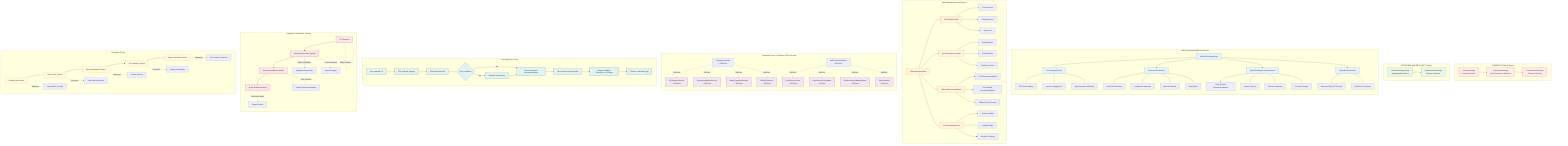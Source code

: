 graph TB
    subgraph "CURRENT FLOW (3 Steps)"
        A1[CVAnalysisPage<br/>Analysis Results] --> B1[RoleSelectionPage<br/>Role Detection & Selection]
        B1 --> C1[FeatureSelectionPage<br/>Feature Selection]
    end

    subgraph "PROPOSED UNIFIED FLOW (2 Steps)"
        A2[UnifiedCVAnalysisPage<br/>Integrated Experience] --> C2[FeatureSelectionPage<br/>Feature Selection]
    end

    subgraph "UnifiedCVAnalysisPage Architecture"
        direction TB
        UA[UnifiedCVAnalysisPage] --> ATS[ATSAnalysisSection]
        UA --> RDS[RoleDetectionSection]
        UA --> RIS[RoleBasedImprovementsSection]
        UA --> ABS[ActionButtonsSection]
        
        ATS --> ATS1[ATS Score Display]
        ATS --> ATS2[Issues & Suggestions]
        ATS --> ATS3[Improvement Predictions]
        
        RDS --> RDS1[Auto Role Detection]
        RDS --> RDS2[Confidence Indicators]
        RDS --> RDS3[Manual Override]
        RDS --> RDS4[Skip Option]
        
        RIS --> RIS1[Role-Specific Recommendations]
        RIS --> RIS2[Impact Scoring]
        RIS --> RIS3[Selection Interface]
        RIS --> RIS4[Preview Changes]
        
        ABS --> ABS1[Enhanced Magic Transform]
        ABS --> ABS2[Continue to Features]
    end

    subgraph "State Management Architecture"
        direction LR
        SM[UnifiedAnalysisState] --> ATSM[ATS Analysis Data]
        SM --> RM[Role Management Data]
        SM --> REC[Unified Recommendations]
        SM --> UI[UI State Management]
        
        ATSM --> ATSM1[Current Score]
        ATSM --> ATSM2[Predicted Score]
        ATSM --> ATSM3[Issues List]
        
        RM --> RM1[Detected Role]
        RM --> RM2[Selected Role]
        RM --> RM3[Confidence Score]
        
        REC --> REC1[ATS Recommendations]
        REC --> REC2[Role-Based Recommendations]
        REC --> REC3[Unified Priority Scoring]
        
        UI --> UI1[Section Visibility]
        UI --> UI2[Loading States]
        UI --> UI3[Selection Tracking]
    end

    subgraph "Component Size Compliance (200-line max)"
        direction TB
        CVA[CVAnalysisResults<br/>1,280 lines] -.->|Split into| CVA1[ATSAnalysisSection<br/>~180 lines]
        CVA -.->|Split into| CVA2[RecommendationsSection<br/>~150 lines]
        CVA -.->|Split into| CVA3[MagicTransformSection<br/>~100 lines]
        CVA -.->|Split into| CVA4[UnifiedContainer<br/>~200 lines]
        
        RPI[RoleProfileIntegration<br/>460 lines] -.->|Split into| RPI1[RoleDetectionCard<br/>~120 lines]
        RPI -.->|Split into| RPI2[RoleSelectionDropdown<br/>~80 lines]
        RPI -.->|Split into| RPI3[RoleRecommendationsPanel<br/>~150 lines]
        RPI -.->|Split into| RPI4[RoleContainer<br/>~110 lines]
    end

    subgraph "User Experience Flow"
        direction LR
        UX1[User uploads CV] --> UX2[ATS Analysis displays]
        UX2 --> UX3[Role auto-detected]
        UX3 --> UX4{Role confident?}
        UX4 -->|Yes| UX5[Show role-based recommendations]
        UX4 -->|No| UX6[Manual role selection]
        UX6 --> UX5
        UX5 --> UX7[User selects improvements]
        UX7 --> UX8[Enhanced Magic Transform or Continue]
        UX8 --> UX9[Feature Selection Page]
    end

    subgraph "Progressive Disclosure Strategy"
        direction TB
        PD1[ATS Analysis] --> PD2[Role Detection Auto-expand]
        PD2 --> PD3[Recommendations Update]
        PD3 --> PD4[Action Buttons Activate]
        
        PD1 -.->|Always Visible| PD1
        PD2 -.->|High Confidence| PD2E[Expand Automatically]
        PD2 -.->|Low Confidence| PD2M[Manual Trigger]
        PD3 -.->|Role Selected| PD3U[Update Recommendations]
        PD4 -.->|Selections Made| PD4A[Enable Actions]
    end

    subgraph "Integration Points"
        direction LR
        IP1[Existing Job Service] --> IP2[Role Profile System]
        IP2 --> IP3[Recommendation Engine]
        IP3 --> IP4[ATS Analysis Service]
        IP4 --> IP5[Magic Transform Service]
        
        IP1 -.->|Maintains| IP1A[Current API Contract]
        IP2 -.->|Preserves| IP2A[Role Data Structures]
        IP3 -.->|Enhances| IP3A[Unified Scoring]
        IP4 -.->|Integrates| IP4A[Combined Analysis]
        IP5 -.->|Enhances| IP5A[Role-Aware Transform]
    end

    %% Styling
    classDef currentFlow fill:#ffebee,stroke:#c62828
    classDef proposedFlow fill:#e8f5e8,stroke:#2e7d32
    classDef component fill:#e3f2fd,stroke:#1976d2
    classDef state fill:#fff3e0,stroke:#f57c00
    classDef compliance fill:#f3e5f5,stroke:#7b1fa2
    classDef ux fill:#e0f2f1,stroke:#00695c
    classDef progressive fill:#fce4ec,stroke:#c2185b
    classDef integration fill:#fff8e1,stroke:#f9a825

    class A1,B1,C1 currentFlow
    class A2,C2 proposedFlow
    class UA,ATS,RDS,RIS,ABS component
    class SM,ATSM,RM,REC,UI state
    class CVA1,CVA2,CVA3,CVA4,RPI1,RPI2,RPI3,RPI4 compliance
    class UX1,UX2,UX3,UX4,UX5,UX6,UX7,UX8,UX9 ux
    class PD1,PD2,PD3,PD4 progressive
    class IP1,IP2,IP3,IP4,IP5 integration